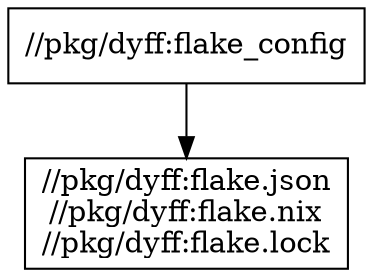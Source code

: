 digraph mygraph {
  node [shape=box];
  "//pkg/dyff:flake_config"
  "//pkg/dyff:flake_config" -> "//pkg/dyff:flake.json\n//pkg/dyff:flake.nix\n//pkg/dyff:flake.lock"
  "//pkg/dyff:flake.json\n//pkg/dyff:flake.nix\n//pkg/dyff:flake.lock"
}
